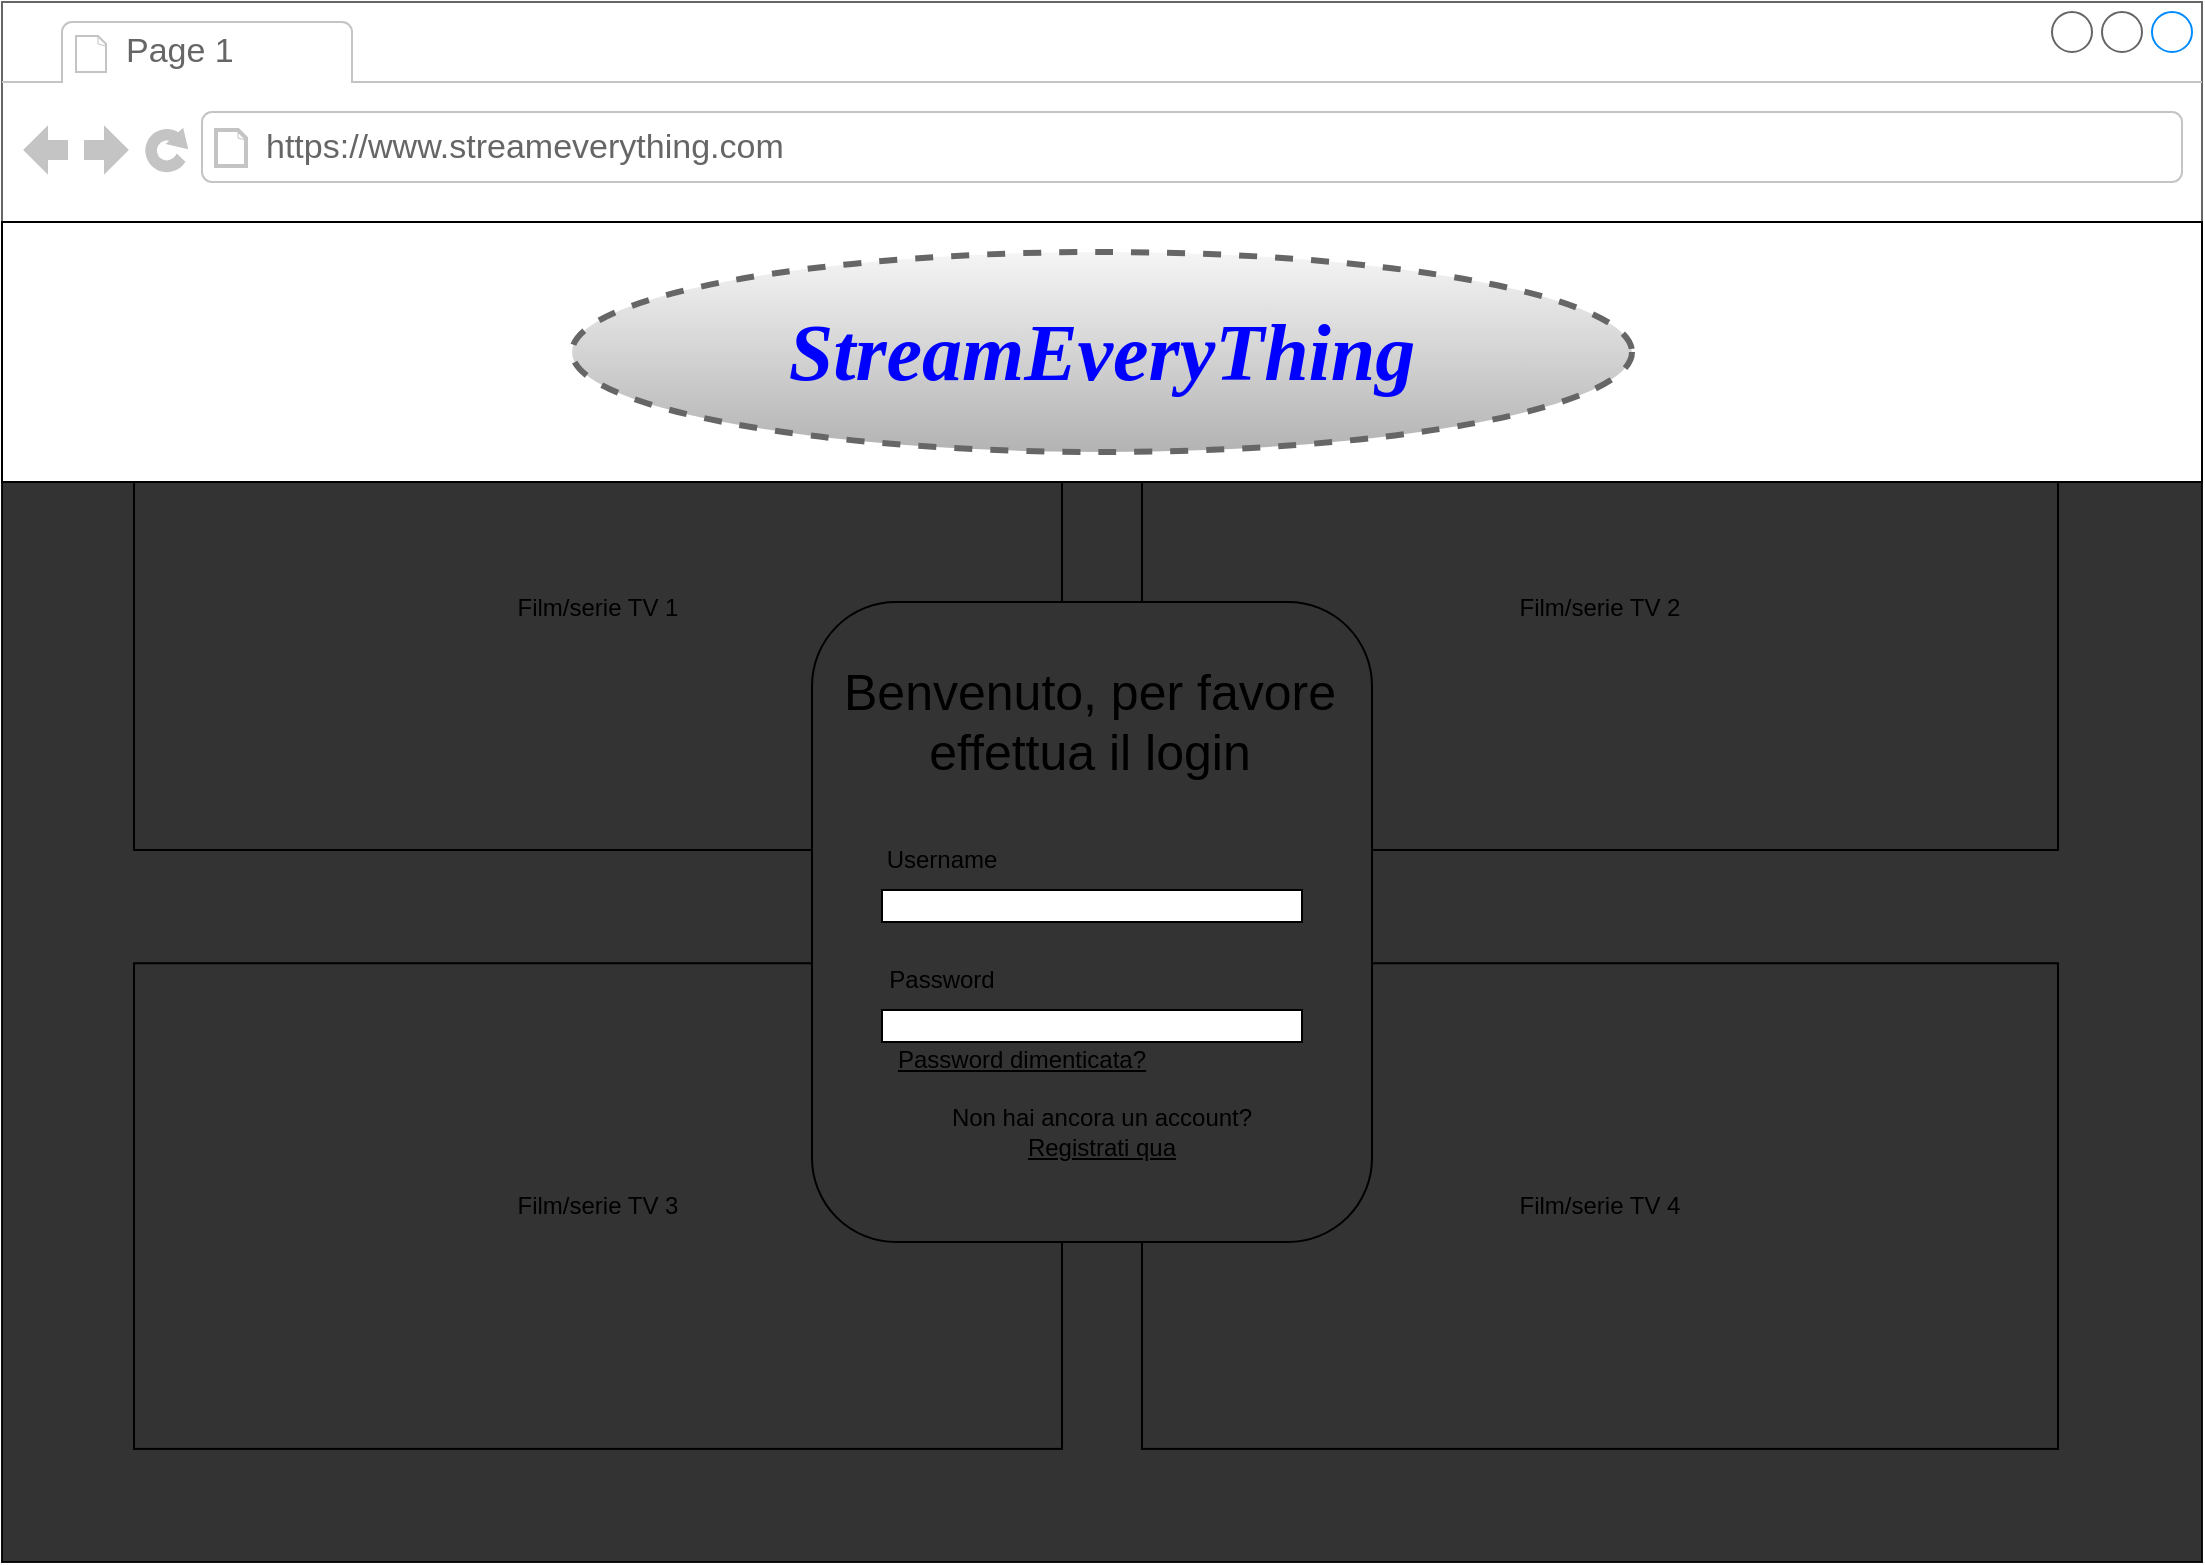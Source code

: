 <mxfile>
    <diagram id="-Mg5cHWZaOCNX7nT4-NO" name="Page-1">
        <mxGraphModel dx="1572" dy="954" grid="1" gridSize="10" guides="1" tooltips="1" connect="1" arrows="1" fold="1" page="1" pageScale="1" pageWidth="1169" pageHeight="827" math="0" shadow="0">
            <root>
                <mxCell id="0"/>
                <mxCell id="1" parent="0"/>
                <mxCell id="2" value="" style="strokeWidth=1;shadow=0;dashed=0;align=center;html=1;shape=mxgraph.mockup.containers.browserWindow;rSize=0;strokeColor=#666666;strokeColor2=#008cff;strokeColor3=#c4c4c4;mainText=,;recursiveResize=0;" parent="1" vertex="1">
                    <mxGeometry x="20" y="20" width="1100" height="780" as="geometry"/>
                </mxCell>
                <mxCell id="25" value="Film/serie TV 2" style="rounded=0;whiteSpace=wrap;html=1;" parent="2" vertex="1">
                    <mxGeometry x="570" y="181.19" width="457.99" height="242.81" as="geometry"/>
                </mxCell>
                <mxCell id="24" value="Film/serie TV 1" style="rounded=0;whiteSpace=wrap;html=1;" parent="2" vertex="1">
                    <mxGeometry x="66.01" y="181.19" width="463.99" height="242.81" as="geometry"/>
                </mxCell>
                <mxCell id="23" value="Film/serie TV 3" style="rounded=0;whiteSpace=wrap;html=1;" parent="2" vertex="1">
                    <mxGeometry x="66.01" y="480.63" width="463.99" height="242.81" as="geometry"/>
                </mxCell>
                <mxCell id="22" value="Film/serie TV 4" style="rounded=0;whiteSpace=wrap;html=1;" parent="2" vertex="1">
                    <mxGeometry x="570" y="480.63" width="457.99" height="242.81" as="geometry"/>
                </mxCell>
                <mxCell id="3" value="Page 1" style="strokeWidth=1;shadow=0;dashed=0;align=center;html=1;shape=mxgraph.mockup.containers.anchor;fontSize=17;fontColor=#666666;align=left;whiteSpace=wrap;" parent="2" vertex="1">
                    <mxGeometry x="60" y="12" width="110" height="26" as="geometry"/>
                </mxCell>
                <mxCell id="4" value="https://www.streameverything.com" style="strokeWidth=1;shadow=0;dashed=0;align=center;html=1;shape=mxgraph.mockup.containers.anchor;rSize=0;fontSize=17;fontColor=#666666;align=left;" parent="2" vertex="1">
                    <mxGeometry x="130" y="60" width="250" height="26" as="geometry"/>
                </mxCell>
                <mxCell id="5" value="" style="rounded=0;whiteSpace=wrap;html=1;" parent="2" vertex="1">
                    <mxGeometry y="110" width="1080" height="50" as="geometry"/>
                </mxCell>
                <mxCell id="7" value="&lt;font style=&quot;font-size: 40px;&quot; face=&quot;Times New Roman&quot;&gt;&lt;b style=&quot;&quot;&gt;&lt;i style=&quot;&quot;&gt;StreamEveryThing&lt;/i&gt;&lt;/b&gt;&lt;/font&gt;" style="text;html=1;align=center;verticalAlign=middle;whiteSpace=wrap;rounded=0;" parent="2" vertex="1">
                    <mxGeometry x="360" y="110" width="370" height="45" as="geometry"/>
                </mxCell>
                <mxCell id="8" value="" style="rounded=1;whiteSpace=wrap;html=1;" parent="2" vertex="1">
                    <mxGeometry x="405" y="300" width="280" height="320" as="geometry"/>
                </mxCell>
                <mxCell id="26" value="" style="rounded=0;whiteSpace=wrap;html=1;gradientColor=light-dark(#ffffff, #ededed);opacity=80;" parent="2" vertex="1">
                    <mxGeometry y="160" width="1100" height="620" as="geometry"/>
                </mxCell>
                <mxCell id="30" value="Benvenuto, per favore effettua il login" style="text;html=1;align=center;verticalAlign=middle;whiteSpace=wrap;rounded=0;fontSize=25;" parent="2" vertex="1">
                    <mxGeometry x="414" y="344" width="260" height="30" as="geometry"/>
                </mxCell>
                <mxCell id="32" value="Non hai ancora un account?&lt;div&gt;&lt;u&gt;Registrati qua&lt;/u&gt;&lt;/div&gt;" style="text;html=1;align=center;verticalAlign=middle;whiteSpace=wrap;rounded=0;" parent="2" vertex="1">
                    <mxGeometry x="450" y="550" width="200" height="30" as="geometry"/>
                </mxCell>
                <mxCell id="35" value="" style="rounded=0;whiteSpace=wrap;html=1;fontStyle=0" vertex="1" parent="2">
                    <mxGeometry y="110" width="1100" height="130" as="geometry"/>
                </mxCell>
                <mxCell id="36" value="&lt;h1&gt;&lt;font style=&quot;font-size: 40px; color: rgb(0, 0, 255);&quot;&gt;StreamEveryThing&lt;/font&gt;&lt;/h1&gt;" style="ellipse;whiteSpace=wrap;html=1;dashed=1;strokeWidth=3;strokeColor=#666666;fontFamily=Verdana;fontStyle=2;fillColor=#f5f5f5;gradientColor=#b3b3b3;" vertex="1" parent="2">
                    <mxGeometry x="285" y="125" width="530" height="100" as="geometry"/>
                </mxCell>
                <mxCell id="16" value="&lt;u&gt;Password dimenticata?&lt;/u&gt;" style="text;html=1;align=center;verticalAlign=middle;whiteSpace=wrap;rounded=0;" parent="2" vertex="1">
                    <mxGeometry x="440" y="514" width="140" height="30" as="geometry"/>
                </mxCell>
                <mxCell id="10" value="" style="rounded=0;whiteSpace=wrap;html=1;" parent="1" vertex="1">
                    <mxGeometry x="460" y="524" width="210" height="16" as="geometry"/>
                </mxCell>
                <mxCell id="14" value="Password" style="text;html=1;align=center;verticalAlign=middle;whiteSpace=wrap;rounded=0;" parent="1" vertex="1">
                    <mxGeometry x="460" y="494" width="60" height="30" as="geometry"/>
                </mxCell>
                <mxCell id="28" value="" style="rounded=0;whiteSpace=wrap;html=1;" parent="1" vertex="1">
                    <mxGeometry x="460" y="464" width="210" height="16" as="geometry"/>
                </mxCell>
                <mxCell id="29" value="Username" style="text;html=1;align=center;verticalAlign=middle;whiteSpace=wrap;rounded=0;" parent="1" vertex="1">
                    <mxGeometry x="460" y="434" width="60" height="30" as="geometry"/>
                </mxCell>
            </root>
        </mxGraphModel>
    </diagram>
</mxfile>